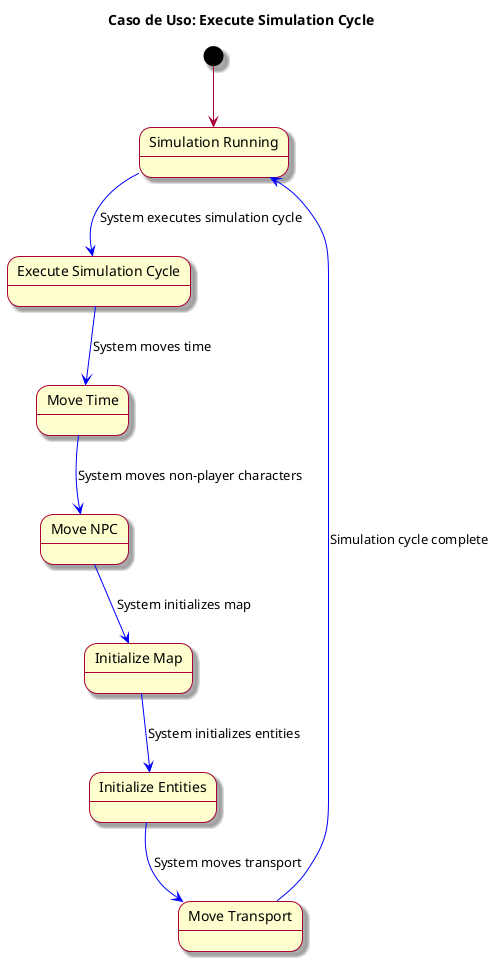 @startuml
skin rose
title Caso de Uso: Execute Simulation Cycle

state SIMULATION_RUNNING as "Simulation Running"
state ExecuteSimulationCycle as "Execute Simulation Cycle"
state MoveTime as "Move Time"
state MoveNPC as "Move NPC"
state InitializeMap as "Initialize Map"
state InitializeEntities as "Initialize Entities"
state MoveTransport as "Move Transport"

[*] --> SIMULATION_RUNNING
SIMULATION_RUNNING -[#blue]-> ExecuteSimulationCycle : System executes simulation cycle
ExecuteSimulationCycle -[#blue]-> MoveTime : System moves time
MoveTime -[#blue]-> MoveNPC : System moves non-player characters
MoveNPC -[#blue]-> InitializeMap : System initializes map
InitializeMap -[#blue]-> InitializeEntities : System initializes entities
InitializeEntities -[#blue]-> MoveTransport : System moves transport
MoveTransport -[#blue]-> SIMULATION_RUNNING : Simulation cycle complete

@enduml
